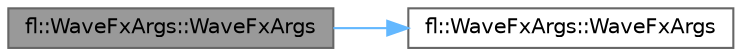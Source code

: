 digraph "fl::WaveFxArgs::WaveFxArgs"
{
 // INTERACTIVE_SVG=YES
 // LATEX_PDF_SIZE
  bgcolor="transparent";
  edge [fontname=Helvetica,fontsize=10,labelfontname=Helvetica,labelfontsize=10];
  node [fontname=Helvetica,fontsize=10,shape=box,height=0.2,width=0.4];
  rankdir="LR";
  Node1 [id="Node000001",label="fl::WaveFxArgs::WaveFxArgs",height=0.2,width=0.4,color="gray40", fillcolor="grey60", style="filled", fontcolor="black",tooltip=" "];
  Node1 -> Node2 [id="edge1_Node000001_Node000002",color="steelblue1",style="solid",tooltip=" "];
  Node2 [id="Node000002",label="fl::WaveFxArgs::WaveFxArgs",height=0.2,width=0.4,color="grey40", fillcolor="white", style="filled",URL="$d3/da2/structfl_1_1_wave_fx_args_aa79f144fa8eec2bfe309b8e0b9dabc3e.html#aa79f144fa8eec2bfe309b8e0b9dabc3e",tooltip=" "];
}
